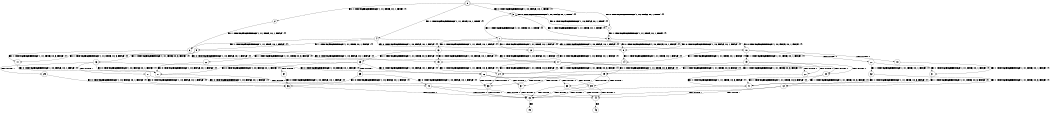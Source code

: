 digraph BCG {
size = "7, 10.5";
center = TRUE;
node [shape = circle];
0 [peripheries = 2];
0 -> 1 [label = "EX !0 !ATOMIC_EXCH_BRANCH (1, +0, FALSE, +0, 1, TRUE) !{}"];
0 -> 2 [label = "EX !1 !ATOMIC_EXCH_BRANCH (1, +1, TRUE, +0, 1, TRUE) !{}"];
0 -> 3 [label = "EX !0 !ATOMIC_EXCH_BRANCH (1, +0, FALSE, +0, 1, TRUE) !{}"];
0 -> 4 [label = "EX !1 !ATOMIC_EXCH_BRANCH (1, +1, TRUE, +0, 1, TRUE) !{}"];
1 -> 5 [label = "EX !1 !ATOMIC_EXCH_BRANCH (1, +1, TRUE, +0, 1, TRUE) !{}"];
2 -> 6 [label = "EX !1 !ATOMIC_EXCH_BRANCH (1, +1, TRUE, +0, 1, FALSE) !{}"];
3 -> 1 [label = "EX !0 !ATOMIC_EXCH_BRANCH (1, +0, FALSE, +0, 1, TRUE) !{}"];
3 -> 5 [label = "EX !1 !ATOMIC_EXCH_BRANCH (1, +1, TRUE, +0, 1, TRUE) !{}"];
3 -> 3 [label = "EX !0 !ATOMIC_EXCH_BRANCH (1, +0, FALSE, +0, 1, TRUE) !{}"];
3 -> 7 [label = "EX !1 !ATOMIC_EXCH_BRANCH (1, +1, TRUE, +0, 1, TRUE) !{}"];
4 -> 6 [label = "EX !1 !ATOMIC_EXCH_BRANCH (1, +1, TRUE, +0, 1, FALSE) !{}"];
4 -> 8 [label = "EX !0 !ATOMIC_EXCH_BRANCH (1, +0, FALSE, +0, 1, FALSE) !{}"];
4 -> 9 [label = "EX !1 !ATOMIC_EXCH_BRANCH (1, +1, TRUE, +0, 1, FALSE) !{}"];
4 -> 10 [label = "EX !0 !ATOMIC_EXCH_BRANCH (1, +0, FALSE, +0, 1, FALSE) !{}"];
5 -> 8 [label = "EX !0 !ATOMIC_EXCH_BRANCH (1, +0, FALSE, +0, 1, FALSE) !{}"];
6 -> 11 [label = "EX !1 !ATOMIC_EXCH_BRANCH (1, +1, TRUE, +0, 3, FALSE) !{}"];
7 -> 8 [label = "EX !0 !ATOMIC_EXCH_BRANCH (1, +0, FALSE, +0, 1, FALSE) !{}"];
7 -> 12 [label = "EX !1 !ATOMIC_EXCH_BRANCH (1, +1, TRUE, +0, 1, FALSE) !{}"];
7 -> 10 [label = "EX !0 !ATOMIC_EXCH_BRANCH (1, +0, FALSE, +0, 1, FALSE) !{}"];
7 -> 13 [label = "EX !1 !ATOMIC_EXCH_BRANCH (1, +1, TRUE, +0, 1, FALSE) !{}"];
8 -> 14 [label = "EX !1 !ATOMIC_EXCH_BRANCH (1, +1, TRUE, +0, 1, FALSE) !{}"];
9 -> 11 [label = "EX !1 !ATOMIC_EXCH_BRANCH (1, +1, TRUE, +0, 3, FALSE) !{}"];
9 -> 15 [label = "EX !0 !ATOMIC_EXCH_BRANCH (1, +0, FALSE, +0, 1, FALSE) !{}"];
9 -> 16 [label = "EX !1 !ATOMIC_EXCH_BRANCH (1, +1, TRUE, +0, 3, FALSE) !{}"];
9 -> 17 [label = "EX !0 !ATOMIC_EXCH_BRANCH (1, +0, FALSE, +0, 1, FALSE) !{}"];
10 -> 14 [label = "EX !1 !ATOMIC_EXCH_BRANCH (1, +1, TRUE, +0, 1, FALSE) !{}"];
10 -> 18 [label = "TERMINATE !0"];
10 -> 19 [label = "EX !1 !ATOMIC_EXCH_BRANCH (1, +1, TRUE, +0, 1, FALSE) !{}"];
10 -> 20 [label = "TERMINATE !0"];
11 -> 21 [label = "EX !0 !ATOMIC_EXCH_BRANCH (1, +0, FALSE, +0, 1, FALSE) !{}"];
12 -> 15 [label = "EX !0 !ATOMIC_EXCH_BRANCH (1, +0, FALSE, +0, 1, FALSE) !{}"];
13 -> 15 [label = "EX !0 !ATOMIC_EXCH_BRANCH (1, +0, FALSE, +0, 1, FALSE) !{}"];
13 -> 22 [label = "EX !1 !ATOMIC_EXCH_BRANCH (1, +1, TRUE, +0, 3, FALSE) !{}"];
13 -> 17 [label = "EX !0 !ATOMIC_EXCH_BRANCH (1, +0, FALSE, +0, 1, FALSE) !{}"];
13 -> 23 [label = "EX !1 !ATOMIC_EXCH_BRANCH (1, +1, TRUE, +0, 3, FALSE) !{}"];
14 -> 24 [label = "EX !1 !ATOMIC_EXCH_BRANCH (1, +1, TRUE, +0, 3, FALSE) !{}"];
15 -> 24 [label = "EX !1 !ATOMIC_EXCH_BRANCH (1, +1, TRUE, +0, 3, FALSE) !{}"];
16 -> 21 [label = "EX !0 !ATOMIC_EXCH_BRANCH (1, +0, FALSE, +0, 1, FALSE) !{}"];
16 -> 25 [label = "TERMINATE !1"];
16 -> 26 [label = "EX !0 !ATOMIC_EXCH_BRANCH (1, +0, FALSE, +0, 1, FALSE) !{}"];
16 -> 27 [label = "TERMINATE !1"];
17 -> 24 [label = "EX !1 !ATOMIC_EXCH_BRANCH (1, +1, TRUE, +0, 3, FALSE) !{}"];
17 -> 28 [label = "TERMINATE !0"];
17 -> 29 [label = "EX !1 !ATOMIC_EXCH_BRANCH (1, +1, TRUE, +0, 3, FALSE) !{}"];
17 -> 30 [label = "TERMINATE !0"];
18 -> 31 [label = "EX !1 !ATOMIC_EXCH_BRANCH (1, +1, TRUE, +0, 1, FALSE) !{}"];
19 -> 24 [label = "EX !1 !ATOMIC_EXCH_BRANCH (1, +1, TRUE, +0, 3, FALSE) !{}"];
19 -> 28 [label = "TERMINATE !0"];
19 -> 29 [label = "EX !1 !ATOMIC_EXCH_BRANCH (1, +1, TRUE, +0, 3, FALSE) !{}"];
19 -> 30 [label = "TERMINATE !0"];
20 -> 31 [label = "EX !1 !ATOMIC_EXCH_BRANCH (1, +1, TRUE, +0, 1, FALSE) !{}"];
20 -> 32 [label = "EX !1 !ATOMIC_EXCH_BRANCH (1, +1, TRUE, +0, 1, FALSE) !{}"];
21 -> 33 [label = "TERMINATE !0"];
22 -> 21 [label = "EX !0 !ATOMIC_EXCH_BRANCH (1, +0, FALSE, +0, 1, FALSE) !{}"];
23 -> 21 [label = "EX !0 !ATOMIC_EXCH_BRANCH (1, +0, FALSE, +0, 1, FALSE) !{}"];
23 -> 34 [label = "TERMINATE !1"];
23 -> 26 [label = "EX !0 !ATOMIC_EXCH_BRANCH (1, +0, FALSE, +0, 1, FALSE) !{}"];
23 -> 35 [label = "TERMINATE !1"];
24 -> 33 [label = "TERMINATE !0"];
25 -> 36 [label = "EX !0 !ATOMIC_EXCH_BRANCH (1, +0, FALSE, +0, 1, FALSE) !{}"];
26 -> 33 [label = "TERMINATE !0"];
26 -> 37 [label = "TERMINATE !1"];
26 -> 38 [label = "TERMINATE !0"];
26 -> 39 [label = "TERMINATE !1"];
27 -> 36 [label = "EX !0 !ATOMIC_EXCH_BRANCH (1, +0, FALSE, +0, 1, FALSE) !{}"];
27 -> 40 [label = "EX !0 !ATOMIC_EXCH_BRANCH (1, +0, FALSE, +0, 1, FALSE) !{}"];
28 -> 41 [label = "EX !1 !ATOMIC_EXCH_BRANCH (1, +1, TRUE, +0, 3, FALSE) !{}"];
29 -> 33 [label = "TERMINATE !0"];
29 -> 37 [label = "TERMINATE !1"];
29 -> 38 [label = "TERMINATE !0"];
29 -> 39 [label = "TERMINATE !1"];
30 -> 41 [label = "EX !1 !ATOMIC_EXCH_BRANCH (1, +1, TRUE, +0, 3, FALSE) !{}"];
30 -> 42 [label = "EX !1 !ATOMIC_EXCH_BRANCH (1, +1, TRUE, +0, 3, FALSE) !{}"];
31 -> 41 [label = "EX !1 !ATOMIC_EXCH_BRANCH (1, +1, TRUE, +0, 3, FALSE) !{}"];
32 -> 41 [label = "EX !1 !ATOMIC_EXCH_BRANCH (1, +1, TRUE, +0, 3, FALSE) !{}"];
32 -> 42 [label = "EX !1 !ATOMIC_EXCH_BRANCH (1, +1, TRUE, +0, 3, FALSE) !{}"];
33 -> 43 [label = "TERMINATE !1"];
34 -> 36 [label = "EX !0 !ATOMIC_EXCH_BRANCH (1, +0, FALSE, +0, 1, FALSE) !{}"];
35 -> 36 [label = "EX !0 !ATOMIC_EXCH_BRANCH (1, +0, FALSE, +0, 1, FALSE) !{}"];
35 -> 40 [label = "EX !0 !ATOMIC_EXCH_BRANCH (1, +0, FALSE, +0, 1, FALSE) !{}"];
36 -> 43 [label = "TERMINATE !0"];
37 -> 43 [label = "TERMINATE !0"];
38 -> 43 [label = "TERMINATE !1"];
38 -> 44 [label = "TERMINATE !1"];
39 -> 43 [label = "TERMINATE !0"];
39 -> 44 [label = "TERMINATE !0"];
40 -> 43 [label = "TERMINATE !0"];
40 -> 44 [label = "TERMINATE !0"];
41 -> 43 [label = "TERMINATE !1"];
42 -> 43 [label = "TERMINATE !1"];
42 -> 44 [label = "TERMINATE !1"];
43 -> 45 [label = "exit"];
44 -> 46 [label = "exit"];
}
